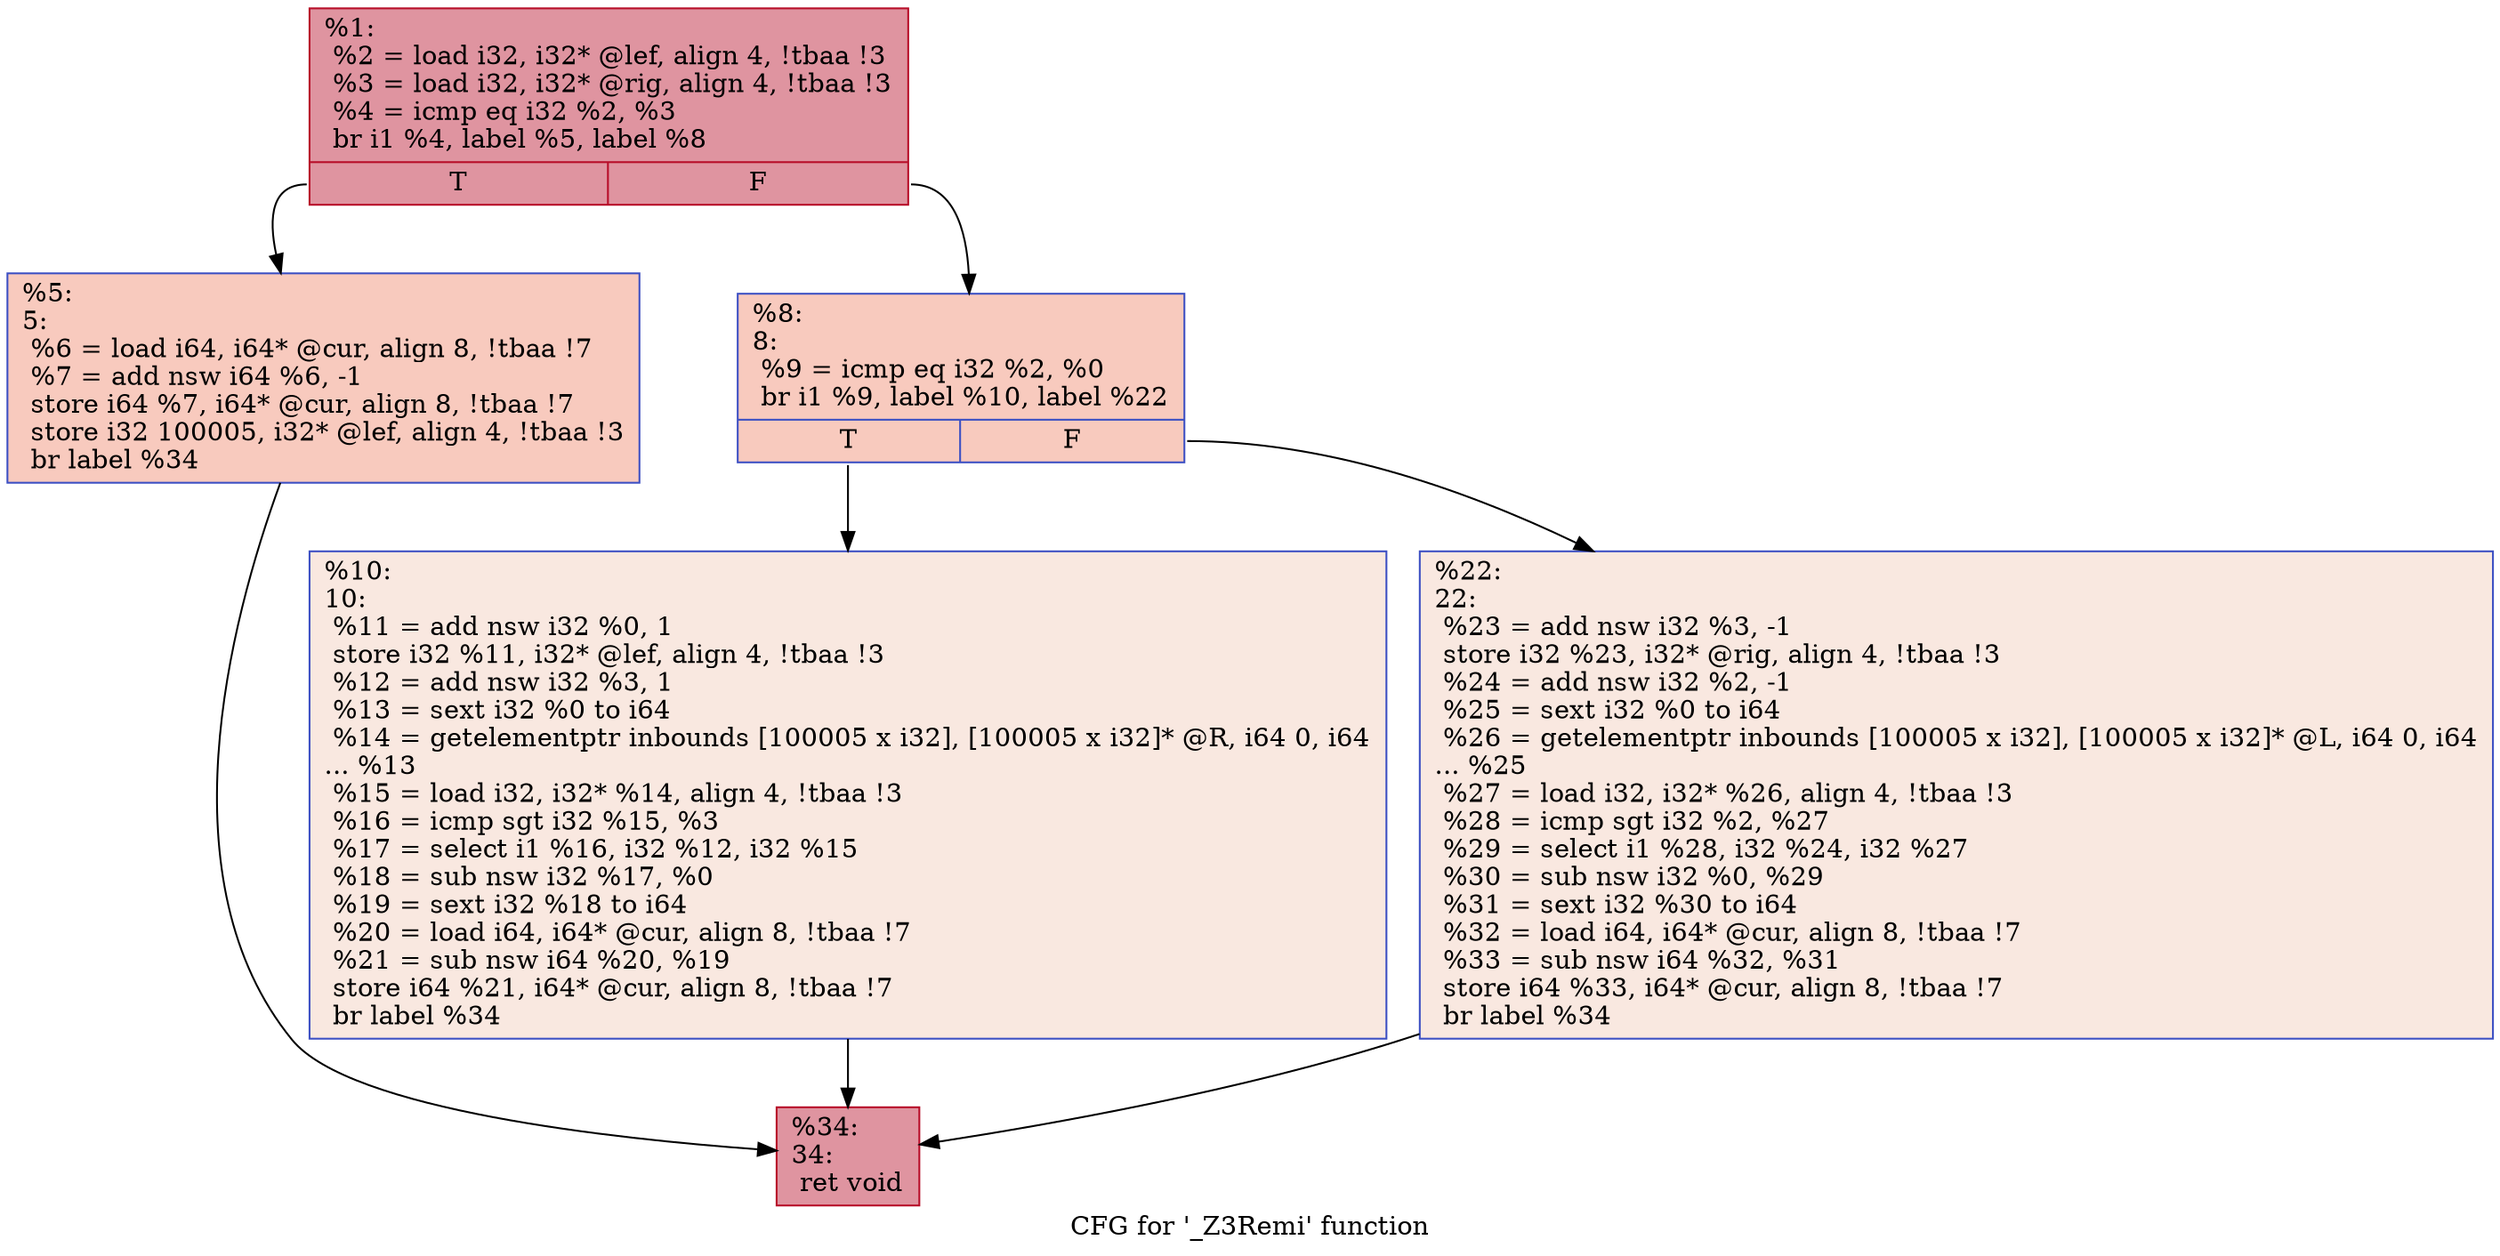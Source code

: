 digraph "CFG for '_Z3Remi' function" {
	label="CFG for '_Z3Remi' function";

	Node0x55a3c4401430 [shape=record,color="#b70d28ff", style=filled, fillcolor="#b70d2870",label="{%1:\l  %2 = load i32, i32* @lef, align 4, !tbaa !3\l  %3 = load i32, i32* @rig, align 4, !tbaa !3\l  %4 = icmp eq i32 %2, %3\l  br i1 %4, label %5, label %8\l|{<s0>T|<s1>F}}"];
	Node0x55a3c4401430:s0 -> Node0x55a3c4401670;
	Node0x55a3c4401430:s1 -> Node0x55a3c44016c0;
	Node0x55a3c4401670 [shape=record,color="#3d50c3ff", style=filled, fillcolor="#ef886b70",label="{%5:\l5:                                                \l  %6 = load i64, i64* @cur, align 8, !tbaa !7\l  %7 = add nsw i64 %6, -1\l  store i64 %7, i64* @cur, align 8, !tbaa !7\l  store i32 100005, i32* @lef, align 4, !tbaa !3\l  br label %34\l}"];
	Node0x55a3c4401670 -> Node0x55a3c44019e0;
	Node0x55a3c44016c0 [shape=record,color="#3d50c3ff", style=filled, fillcolor="#ef886b70",label="{%8:\l8:                                                \l  %9 = icmp eq i32 %2, %0\l  br i1 %9, label %10, label %22\l|{<s0>T|<s1>F}}"];
	Node0x55a3c44016c0:s0 -> Node0x55a3c4401620;
	Node0x55a3c44016c0:s1 -> Node0x55a3c4401bc0;
	Node0x55a3c4401620 [shape=record,color="#3d50c3ff", style=filled, fillcolor="#f1ccb870",label="{%10:\l10:                                               \l  %11 = add nsw i32 %0, 1\l  store i32 %11, i32* @lef, align 4, !tbaa !3\l  %12 = add nsw i32 %3, 1\l  %13 = sext i32 %0 to i64\l  %14 = getelementptr inbounds [100005 x i32], [100005 x i32]* @R, i64 0, i64\l... %13\l  %15 = load i32, i32* %14, align 4, !tbaa !3\l  %16 = icmp sgt i32 %15, %3\l  %17 = select i1 %16, i32 %12, i32 %15\l  %18 = sub nsw i32 %17, %0\l  %19 = sext i32 %18 to i64\l  %20 = load i64, i64* @cur, align 8, !tbaa !7\l  %21 = sub nsw i64 %20, %19\l  store i64 %21, i64* @cur, align 8, !tbaa !7\l  br label %34\l}"];
	Node0x55a3c4401620 -> Node0x55a3c44019e0;
	Node0x55a3c4401bc0 [shape=record,color="#3d50c3ff", style=filled, fillcolor="#f1ccb870",label="{%22:\l22:                                               \l  %23 = add nsw i32 %3, -1\l  store i32 %23, i32* @rig, align 4, !tbaa !3\l  %24 = add nsw i32 %2, -1\l  %25 = sext i32 %0 to i64\l  %26 = getelementptr inbounds [100005 x i32], [100005 x i32]* @L, i64 0, i64\l... %25\l  %27 = load i32, i32* %26, align 4, !tbaa !3\l  %28 = icmp sgt i32 %2, %27\l  %29 = select i1 %28, i32 %24, i32 %27\l  %30 = sub nsw i32 %0, %29\l  %31 = sext i32 %30 to i64\l  %32 = load i64, i64* @cur, align 8, !tbaa !7\l  %33 = sub nsw i64 %32, %31\l  store i64 %33, i64* @cur, align 8, !tbaa !7\l  br label %34\l}"];
	Node0x55a3c4401bc0 -> Node0x55a3c44019e0;
	Node0x55a3c44019e0 [shape=record,color="#b70d28ff", style=filled, fillcolor="#b70d2870",label="{%34:\l34:                                               \l  ret void\l}"];
}
